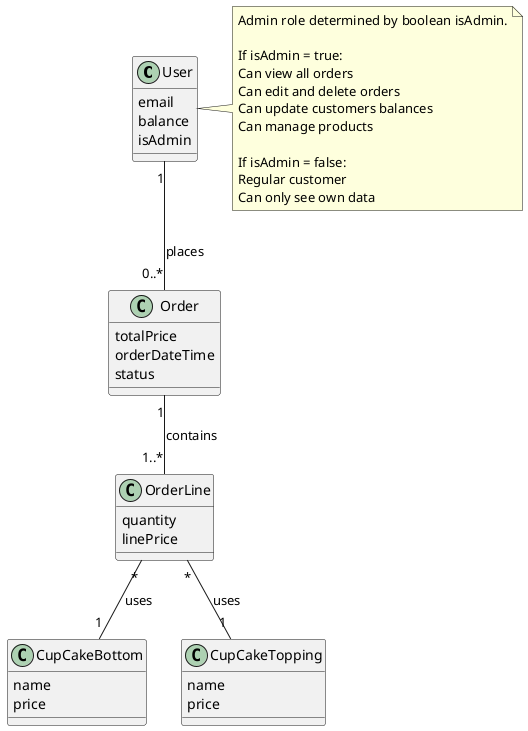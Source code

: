 @startuml
'https://plantuml.com/class-diagram

class User
{
email
balance
isAdmin
}

note right of User
  Admin role determined by boolean isAdmin.

  If isAdmin = true:
  Can view all orders
  Can edit and delete orders
  Can update customers balances
  Can manage products

  If isAdmin = false:
  Regular customer
  Can only see own data
end note

class Order
{
totalPrice
orderDateTime
status
}

class OrderLine
{
quantity
linePrice
}

class CupCakeBottom
{
name
price
}

class CupCakeTopping
{
name
price
}

User "1" -- "0..*" Order : places
Order "1" -- "1..*" OrderLine : contains
OrderLine "*" -- "1" CupCakeBottom : uses
OrderLine "*" -- "1" CupCakeTopping : uses

@enduml